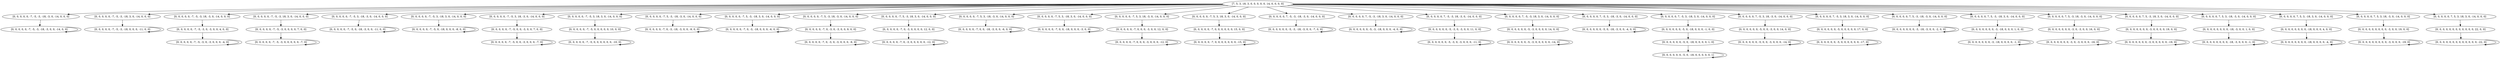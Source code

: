 digraph tree {
    "[7, 5, 3, 18, 3, 0, 0, 0, 0, 0, 14, 0, 0, 0, 0]";
    "[0, 0, 0, 0, 0, -7, -5, -3, -18, -3, 0, -14, 0, 0, 0]";
    "[0, 0, 0, 0, 0, -7, -5, -3, -18, -3, 0, 0, -14, 0, 0]";
    "[0, 0, 0, 0, 0, -7, -5, -3, -18, -3, 0, 0, -14, 0, 0]";
    "[0, 0, 0, 0, 0, -7, -5, -3, -18, 3, 0, -14, 0, 0, 0]";
    "[0, 0, 0, 0, 0, -7, -5, -3, -18, 0, 0, 0, -11, 0, 0]";
    "[0, 0, 0, 0, 0, -7, -5, -3, -18, 0, 0, 0, -11, 0, 0]";
    "[0, 0, 0, 0, 0, -7, -5, -3, 18, -3, 0, -14, 0, 0, 0]";
    "[0, 0, 0, 0, 0, -7, -5, -3, 0, -3, 0, 0, 4, 0, 0]";
    "[0, 0, 0, 0, 0, -7, -5, -3, 0, -3, 0, 0, 0, -4, 0]";
    "[0, 0, 0, 0, 0, -7, -5, -3, 0, -3, 0, 0, 0, -4, 0]";
    "[0, 0, 0, 0, 0, -7, -5, -3, 18, 3, 0, -14, 0, 0, 0]";
    "[0, 0, 0, 0, 0, -7, -5, -3, 0, 0, 0, 0, 7, 0, 0]";
    "[0, 0, 0, 0, 0, -7, -5, -3, 0, 0, 0, 0, 0, -7, 0]";
    "[0, 0, 0, 0, 0, -7, -5, -3, 0, 0, 0, 0, 0, -7, 0]";
    "[0, 0, 0, 0, 0, -7, -5, 3, -18, -3, 0, -14, 0, 0, 0]";
    "[0, 0, 0, 0, 0, -7, -5, 0, -18, -3, 0, 0, -11, 0, 0]";
    "[0, 0, 0, 0, 0, -7, -5, 0, -18, -3, 0, 0, -11, 0, 0]";
    "[0, 0, 0, 0, 0, -7, -5, 3, -18, 3, 0, -14, 0, 0, 0]";
    "[0, 0, 0, 0, 0, -7, -5, 0, -18, 0, 0, 0, -8, 0, 0]";
    "[0, 0, 0, 0, 0, -7, -5, 0, -18, 0, 0, 0, -8, 0, 0]";
    "[0, 0, 0, 0, 0, -7, -5, 3, 18, -3, 0, -14, 0, 0, 0]";
    "[0, 0, 0, 0, 0, -7, -5, 0, 0, -3, 0, 0, 7, 0, 0]";
    "[0, 0, 0, 0, 0, -7, -5, 0, 0, -3, 0, 0, 0, -7, 0]";
    "[0, 0, 0, 0, 0, -7, -5, 0, 0, -3, 0, 0, 0, -7, 0]";
    "[0, 0, 0, 0, 0, -7, -5, 3, 18, 3, 0, -14, 0, 0, 0]";
    "[0, 0, 0, 0, 0, -7, -5, 0, 0, 0, 0, 0, 10, 0, 0]";
    "[0, 0, 0, 0, 0, -7, -5, 0, 0, 0, 0, 0, 0, -10, 0]";
    "[0, 0, 0, 0, 0, -7, -5, 0, 0, 0, 0, 0, 0, -10, 0]";
    "[0, 0, 0, 0, 0, -7, 5, -3, -18, -3, 0, -14, 0, 0, 0]";
    "[0, 0, 0, 0, 0, -7, 0, -3, -18, -3, 0, 0, -9, 0, 0]";
    "[0, 0, 0, 0, 0, -7, 0, -3, -18, -3, 0, 0, -9, 0, 0]";
    "[0, 0, 0, 0, 0, -7, 5, -3, -18, 3, 0, -14, 0, 0, 0]";
    "[0, 0, 0, 0, 0, -7, 0, -3, -18, 0, 0, 0, -6, 0, 0]";
    "[0, 0, 0, 0, 0, -7, 0, -3, -18, 0, 0, 0, -6, 0, 0]";
    "[0, 0, 0, 0, 0, -7, 5, -3, 18, -3, 0, -14, 0, 0, 0]";
    "[0, 0, 0, 0, 0, -7, 0, -3, 0, -3, 0, 0, 9, 0, 0]";
    "[0, 0, 0, 0, 0, -7, 0, -3, 0, -3, 0, 0, 0, -9, 0]";
    "[0, 0, 0, 0, 0, -7, 0, -3, 0, -3, 0, 0, 0, -9, 0]";
    "[0, 0, 0, 0, 0, -7, 5, -3, 18, 3, 0, -14, 0, 0, 0]";
    "[0, 0, 0, 0, 0, -7, 0, -3, 0, 0, 0, 0, 12, 0, 0]";
    "[0, 0, 0, 0, 0, -7, 0, -3, 0, 0, 0, 0, 0, -12, 0]";
    "[0, 0, 0, 0, 0, -7, 0, -3, 0, 0, 0, 0, 0, -12, 0]";
    "[0, 0, 0, 0, 0, -7, 5, 3, -18, -3, 0, -14, 0, 0, 0]";
    "[0, 0, 0, 0, 0, -7, 0, 0, -18, -3, 0, 0, -6, 0, 0]";
    "[0, 0, 0, 0, 0, -7, 0, 0, -18, -3, 0, 0, -6, 0, 0]";
    "[0, 0, 0, 0, 0, -7, 5, 3, -18, 3, 0, -14, 0, 0, 0]";
    "[0, 0, 0, 0, 0, -7, 0, 0, -18, 0, 0, 0, -3, 0, 0]";
    "[0, 0, 0, 0, 0, -7, 0, 0, -18, 0, 0, 0, -3, 0, 0]";
    "[0, 0, 0, 0, 0, -7, 5, 3, 18, -3, 0, -14, 0, 0, 0]";
    "[0, 0, 0, 0, 0, -7, 0, 0, 0, -3, 0, 0, 12, 0, 0]";
    "[0, 0, 0, 0, 0, -7, 0, 0, 0, -3, 0, 0, 0, -12, 0]";
    "[0, 0, 0, 0, 0, -7, 0, 0, 0, -3, 0, 0, 0, -12, 0]";
    "[0, 0, 0, 0, 0, -7, 5, 3, 18, 3, 0, -14, 0, 0, 0]";
    "[0, 0, 0, 0, 0, -7, 0, 0, 0, 0, 0, 0, 15, 0, 0]";
    "[0, 0, 0, 0, 0, -7, 0, 0, 0, 0, 0, 0, 0, -15, 0]";
    "[0, 0, 0, 0, 0, -7, 0, 0, 0, 0, 0, 0, 0, -15, 0]";
    "[0, 0, 0, 0, 0, 7, -5, -3, -18, -3, 0, -14, 0, 0, 0]";
    "[0, 0, 0, 0, 0, 0, -5, -3, -18, -3, 0, 0, -7, 0, 0]";
    "[0, 0, 0, 0, 0, 0, -5, -3, -18, -3, 0, 0, -7, 0, 0]";
    "[0, 0, 0, 0, 0, 7, -5, -3, -18, 3, 0, -14, 0, 0, 0]";
    "[0, 0, 0, 0, 0, 0, -5, -3, -18, 0, 0, 0, -4, 0, 0]";
    "[0, 0, 0, 0, 0, 0, -5, -3, -18, 0, 0, 0, -4, 0, 0]";
    "[0, 0, 0, 0, 0, 7, -5, -3, 18, -3, 0, -14, 0, 0, 0]";
    "[0, 0, 0, 0, 0, 0, -5, -3, 0, -3, 0, 0, 11, 0, 0]";
    "[0, 0, 0, 0, 0, 0, -5, -3, 0, -3, 0, 0, 0, -11, 0]";
    "[0, 0, 0, 0, 0, 0, -5, -3, 0, -3, 0, 0, 0, -11, 0]";
    "[0, 0, 0, 0, 0, 7, -5, -3, 18, 3, 0, -14, 0, 0, 0]";
    "[0, 0, 0, 0, 0, 0, -5, -3, 0, 0, 0, 0, 14, 0, 0]";
    "[0, 0, 0, 0, 0, 0, -5, -3, 0, 0, 0, 0, 0, -14, 0]";
    "[0, 0, 0, 0, 0, 0, -5, -3, 0, 0, 0, 0, 0, -14, 0]";
    "[0, 0, 0, 0, 0, 7, -5, 3, -18, -3, 0, -14, 0, 0, 0]";
    "[0, 0, 0, 0, 0, 0, -5, 0, -18, -3, 0, 0, -4, 0, 0]";
    "[0, 0, 0, 0, 0, 0, -5, 0, -18, -3, 0, 0, -4, 0, 0]";
    "[0, 0, 0, 0, 0, 7, -5, 3, -18, 3, 0, -14, 0, 0, 0]";
    "[0, 0, 0, 0, 0, 0, -5, 0, -18, 0, 0, 0, -1, 0, 0]";
    "[0, 0, 0, 0, 0, 0, -5, 0, -18, 0, 0, 0, 0, 1, 0]";
    "[0, 0, 0, 0, 0, 0, -5, 0, -18, 0, 0, 0, 0, 0, 1]";
    "[0, 0, 0, 0, 0, 0, -5, 0, -18, 0, 0, 0, 0, 0, 1]";
    "[0, 0, 0, 0, 0, 7, -5, 3, 18, -3, 0, -14, 0, 0, 0]";
    "[0, 0, 0, 0, 0, 0, -5, 0, 0, -3, 0, 0, 14, 0, 0]";
    "[0, 0, 0, 0, 0, 0, -5, 0, 0, -3, 0, 0, 0, -14, 0]";
    "[0, 0, 0, 0, 0, 0, -5, 0, 0, -3, 0, 0, 0, -14, 0]";
    "[0, 0, 0, 0, 0, 7, -5, 3, 18, 3, 0, -14, 0, 0, 0]";
    "[0, 0, 0, 0, 0, 0, -5, 0, 0, 0, 0, 0, 17, 0, 0]";
    "[0, 0, 0, 0, 0, 0, -5, 0, 0, 0, 0, 0, 0, -17, 0]";
    "[0, 0, 0, 0, 0, 0, -5, 0, 0, 0, 0, 0, 0, -17, 0]";
    "[0, 0, 0, 0, 0, 7, 5, -3, -18, -3, 0, -14, 0, 0, 0]";
    "[0, 0, 0, 0, 0, 0, 0, -3, -18, -3, 0, 0, -2, 0, 0]";
    "[0, 0, 0, 0, 0, 0, 0, -3, -18, -3, 0, 0, -2, 0, 0]";
    "[0, 0, 0, 0, 0, 7, 5, -3, -18, 3, 0, -14, 0, 0, 0]";
    "[0, 0, 0, 0, 0, 0, 0, -3, -18, 0, 0, 0, 1, 0, 0]";
    "[0, 0, 0, 0, 0, 0, 0, -3, -18, 0, 0, 0, 0, -1, 0]";
    "[0, 0, 0, 0, 0, 0, 0, -3, -18, 0, 0, 0, 0, -1, 0]";
    "[0, 0, 0, 0, 0, 7, 5, -3, 18, -3, 0, -14, 0, 0, 0]";
    "[0, 0, 0, 0, 0, 0, 0, -3, 0, -3, 0, 0, 16, 0, 0]";
    "[0, 0, 0, 0, 0, 0, 0, -3, 0, -3, 0, 0, 0, -16, 0]";
    "[0, 0, 0, 0, 0, 0, 0, -3, 0, -3, 0, 0, 0, -16, 0]";
    "[0, 0, 0, 0, 0, 7, 5, -3, 18, 3, 0, -14, 0, 0, 0]";
    "[0, 0, 0, 0, 0, 0, 0, -3, 0, 0, 0, 0, 19, 0, 0]";
    "[0, 0, 0, 0, 0, 0, 0, -3, 0, 0, 0, 0, 0, -19, 0]";
    "[0, 0, 0, 0, 0, 0, 0, -3, 0, 0, 0, 0, 0, -19, 0]";
    "[0, 0, 0, 0, 0, 7, 5, 3, -18, -3, 0, -14, 0, 0, 0]";
    "[0, 0, 0, 0, 0, 0, 0, 0, -18, -3, 0, 0, 1, 0, 0]";
    "[0, 0, 0, 0, 0, 0, 0, 0, -18, -3, 0, 0, 0, -1, 0]";
    "[0, 0, 0, 0, 0, 0, 0, 0, -18, -3, 0, 0, 0, -1, 0]";
    "[0, 0, 0, 0, 0, 7, 5, 3, -18, 3, 0, -14, 0, 0, 0]";
    "[0, 0, 0, 0, 0, 0, 0, 0, -18, 0, 0, 0, 4, 0, 0]";
    "[0, 0, 0, 0, 0, 0, 0, 0, -18, 0, 0, 0, 0, -4, 0]";
    "[0, 0, 0, 0, 0, 0, 0, 0, -18, 0, 0, 0, 0, -4, 0]";
    "[0, 0, 0, 0, 0, 7, 5, 3, 18, -3, 0, -14, 0, 0, 0]";
    "[0, 0, 0, 0, 0, 0, 0, 0, 0, -3, 0, 0, 19, 0, 0]";
    "[0, 0, 0, 0, 0, 0, 0, 0, 0, -3, 0, 0, 0, -19, 0]";
    "[0, 0, 0, 0, 0, 0, 0, 0, 0, -3, 0, 0, 0, -19, 0]";
    "[0, 0, 0, 0, 0, 7, 5, 3, 18, 3, 0, -14, 0, 0, 0]";
    "[0, 0, 0, 0, 0, 0, 0, 0, 0, 0, 0, 0, 22, 0, 0]";
    "[0, 0, 0, 0, 0, 0, 0, 0, 0, 0, 0, 0, 0, -22, 0]";
    "[0, 0, 0, 0, 0, 0, 0, 0, 0, 0, 0, 0, 0, -22, 0]";
    "[7, 5, 3, 18, 3, 0, 0, 0, 0, 0, 14, 0, 0, 0, 0]" -> "[0, 0, 0, 0, 0, -7, -5, -3, -18, -3, 0, -14, 0, 0, 0]";
    "[7, 5, 3, 18, 3, 0, 0, 0, 0, 0, 14, 0, 0, 0, 0]" -> "[0, 0, 0, 0, 0, -7, -5, -3, -18, 3, 0, -14, 0, 0, 0]";
    "[7, 5, 3, 18, 3, 0, 0, 0, 0, 0, 14, 0, 0, 0, 0]" -> "[0, 0, 0, 0, 0, -7, -5, -3, 18, -3, 0, -14, 0, 0, 0]";
    "[7, 5, 3, 18, 3, 0, 0, 0, 0, 0, 14, 0, 0, 0, 0]" -> "[0, 0, 0, 0, 0, -7, -5, -3, 18, 3, 0, -14, 0, 0, 0]";
    "[7, 5, 3, 18, 3, 0, 0, 0, 0, 0, 14, 0, 0, 0, 0]" -> "[0, 0, 0, 0, 0, -7, -5, 3, -18, -3, 0, -14, 0, 0, 0]";
    "[7, 5, 3, 18, 3, 0, 0, 0, 0, 0, 14, 0, 0, 0, 0]" -> "[0, 0, 0, 0, 0, -7, -5, 3, -18, 3, 0, -14, 0, 0, 0]";
    "[7, 5, 3, 18, 3, 0, 0, 0, 0, 0, 14, 0, 0, 0, 0]" -> "[0, 0, 0, 0, 0, -7, -5, 3, 18, -3, 0, -14, 0, 0, 0]";
    "[7, 5, 3, 18, 3, 0, 0, 0, 0, 0, 14, 0, 0, 0, 0]" -> "[0, 0, 0, 0, 0, -7, -5, 3, 18, 3, 0, -14, 0, 0, 0]";
    "[7, 5, 3, 18, 3, 0, 0, 0, 0, 0, 14, 0, 0, 0, 0]" -> "[0, 0, 0, 0, 0, -7, 5, -3, -18, -3, 0, -14, 0, 0, 0]";
    "[7, 5, 3, 18, 3, 0, 0, 0, 0, 0, 14, 0, 0, 0, 0]" -> "[0, 0, 0, 0, 0, -7, 5, -3, -18, 3, 0, -14, 0, 0, 0]";
    "[7, 5, 3, 18, 3, 0, 0, 0, 0, 0, 14, 0, 0, 0, 0]" -> "[0, 0, 0, 0, 0, -7, 5, -3, 18, -3, 0, -14, 0, 0, 0]";
    "[7, 5, 3, 18, 3, 0, 0, 0, 0, 0, 14, 0, 0, 0, 0]" -> "[0, 0, 0, 0, 0, -7, 5, -3, 18, 3, 0, -14, 0, 0, 0]";
    "[7, 5, 3, 18, 3, 0, 0, 0, 0, 0, 14, 0, 0, 0, 0]" -> "[0, 0, 0, 0, 0, -7, 5, 3, -18, -3, 0, -14, 0, 0, 0]";
    "[7, 5, 3, 18, 3, 0, 0, 0, 0, 0, 14, 0, 0, 0, 0]" -> "[0, 0, 0, 0, 0, -7, 5, 3, -18, 3, 0, -14, 0, 0, 0]";
    "[7, 5, 3, 18, 3, 0, 0, 0, 0, 0, 14, 0, 0, 0, 0]" -> "[0, 0, 0, 0, 0, -7, 5, 3, 18, -3, 0, -14, 0, 0, 0]";
    "[7, 5, 3, 18, 3, 0, 0, 0, 0, 0, 14, 0, 0, 0, 0]" -> "[0, 0, 0, 0, 0, -7, 5, 3, 18, 3, 0, -14, 0, 0, 0]";
    "[7, 5, 3, 18, 3, 0, 0, 0, 0, 0, 14, 0, 0, 0, 0]" -> "[0, 0, 0, 0, 0, 7, -5, -3, -18, -3, 0, -14, 0, 0, 0]";
    "[7, 5, 3, 18, 3, 0, 0, 0, 0, 0, 14, 0, 0, 0, 0]" -> "[0, 0, 0, 0, 0, 7, -5, -3, -18, 3, 0, -14, 0, 0, 0]";
    "[7, 5, 3, 18, 3, 0, 0, 0, 0, 0, 14, 0, 0, 0, 0]" -> "[0, 0, 0, 0, 0, 7, -5, -3, 18, -3, 0, -14, 0, 0, 0]";
    "[7, 5, 3, 18, 3, 0, 0, 0, 0, 0, 14, 0, 0, 0, 0]" -> "[0, 0, 0, 0, 0, 7, -5, -3, 18, 3, 0, -14, 0, 0, 0]";
    "[7, 5, 3, 18, 3, 0, 0, 0, 0, 0, 14, 0, 0, 0, 0]" -> "[0, 0, 0, 0, 0, 7, -5, 3, -18, -3, 0, -14, 0, 0, 0]";
    "[7, 5, 3, 18, 3, 0, 0, 0, 0, 0, 14, 0, 0, 0, 0]" -> "[0, 0, 0, 0, 0, 7, -5, 3, -18, 3, 0, -14, 0, 0, 0]";
    "[7, 5, 3, 18, 3, 0, 0, 0, 0, 0, 14, 0, 0, 0, 0]" -> "[0, 0, 0, 0, 0, 7, -5, 3, 18, -3, 0, -14, 0, 0, 0]";
    "[7, 5, 3, 18, 3, 0, 0, 0, 0, 0, 14, 0, 0, 0, 0]" -> "[0, 0, 0, 0, 0, 7, -5, 3, 18, 3, 0, -14, 0, 0, 0]";
    "[7, 5, 3, 18, 3, 0, 0, 0, 0, 0, 14, 0, 0, 0, 0]" -> "[0, 0, 0, 0, 0, 7, 5, -3, -18, -3, 0, -14, 0, 0, 0]";
    "[7, 5, 3, 18, 3, 0, 0, 0, 0, 0, 14, 0, 0, 0, 0]" -> "[0, 0, 0, 0, 0, 7, 5, -3, -18, 3, 0, -14, 0, 0, 0]";
    "[7, 5, 3, 18, 3, 0, 0, 0, 0, 0, 14, 0, 0, 0, 0]" -> "[0, 0, 0, 0, 0, 7, 5, -3, 18, -3, 0, -14, 0, 0, 0]";
    "[7, 5, 3, 18, 3, 0, 0, 0, 0, 0, 14, 0, 0, 0, 0]" -> "[0, 0, 0, 0, 0, 7, 5, -3, 18, 3, 0, -14, 0, 0, 0]";
    "[7, 5, 3, 18, 3, 0, 0, 0, 0, 0, 14, 0, 0, 0, 0]" -> "[0, 0, 0, 0, 0, 7, 5, 3, -18, -3, 0, -14, 0, 0, 0]";
    "[7, 5, 3, 18, 3, 0, 0, 0, 0, 0, 14, 0, 0, 0, 0]" -> "[0, 0, 0, 0, 0, 7, 5, 3, -18, 3, 0, -14, 0, 0, 0]";
    "[7, 5, 3, 18, 3, 0, 0, 0, 0, 0, 14, 0, 0, 0, 0]" -> "[0, 0, 0, 0, 0, 7, 5, 3, 18, -3, 0, -14, 0, 0, 0]";
    "[7, 5, 3, 18, 3, 0, 0, 0, 0, 0, 14, 0, 0, 0, 0]" -> "[0, 0, 0, 0, 0, 7, 5, 3, 18, 3, 0, -14, 0, 0, 0]";
    "[0, 0, 0, 0, 0, -7, -5, -3, -18, -3, 0, -14, 0, 0, 0]" -> "[0, 0, 0, 0, 0, -7, -5, -3, -18, -3, 0, 0, -14, 0, 0]";
    "[0, 0, 0, 0, 0, -7, -5, -3, -18, -3, 0, 0, -14, 0, 0]" -> "[0, 0, 0, 0, 0, -7, -5, -3, -18, -3, 0, 0, -14, 0, 0]";
    "[0, 0, 0, 0, 0, -7, -5, -3, -18, 3, 0, -14, 0, 0, 0]" -> "[0, 0, 0, 0, 0, -7, -5, -3, -18, 0, 0, 0, -11, 0, 0]";
    "[0, 0, 0, 0, 0, -7, -5, -3, -18, 0, 0, 0, -11, 0, 0]" -> "[0, 0, 0, 0, 0, -7, -5, -3, -18, 0, 0, 0, -11, 0, 0]";
    "[0, 0, 0, 0, 0, -7, -5, -3, 18, -3, 0, -14, 0, 0, 0]" -> "[0, 0, 0, 0, 0, -7, -5, -3, 0, -3, 0, 0, 4, 0, 0]";
    "[0, 0, 0, 0, 0, -7, -5, -3, 0, -3, 0, 0, 4, 0, 0]" -> "[0, 0, 0, 0, 0, -7, -5, -3, 0, -3, 0, 0, 0, -4, 0]";
    "[0, 0, 0, 0, 0, -7, -5, -3, 0, -3, 0, 0, 0, -4, 0]" -> "[0, 0, 0, 0, 0, -7, -5, -3, 0, -3, 0, 0, 0, -4, 0]";
    "[0, 0, 0, 0, 0, -7, -5, -3, 18, 3, 0, -14, 0, 0, 0]" -> "[0, 0, 0, 0, 0, -7, -5, -3, 0, 0, 0, 0, 7, 0, 0]";
    "[0, 0, 0, 0, 0, -7, -5, -3, 0, 0, 0, 0, 7, 0, 0]" -> "[0, 0, 0, 0, 0, -7, -5, -3, 0, 0, 0, 0, 0, -7, 0]";
    "[0, 0, 0, 0, 0, -7, -5, -3, 0, 0, 0, 0, 0, -7, 0]" -> "[0, 0, 0, 0, 0, -7, -5, -3, 0, 0, 0, 0, 0, -7, 0]";
    "[0, 0, 0, 0, 0, -7, -5, 3, -18, -3, 0, -14, 0, 0, 0]" -> "[0, 0, 0, 0, 0, -7, -5, 0, -18, -3, 0, 0, -11, 0, 0]";
    "[0, 0, 0, 0, 0, -7, -5, 0, -18, -3, 0, 0, -11, 0, 0]" -> "[0, 0, 0, 0, 0, -7, -5, 0, -18, -3, 0, 0, -11, 0, 0]";
    "[0, 0, 0, 0, 0, -7, -5, 3, -18, 3, 0, -14, 0, 0, 0]" -> "[0, 0, 0, 0, 0, -7, -5, 0, -18, 0, 0, 0, -8, 0, 0]";
    "[0, 0, 0, 0, 0, -7, -5, 0, -18, 0, 0, 0, -8, 0, 0]" -> "[0, 0, 0, 0, 0, -7, -5, 0, -18, 0, 0, 0, -8, 0, 0]";
    "[0, 0, 0, 0, 0, -7, -5, 3, 18, -3, 0, -14, 0, 0, 0]" -> "[0, 0, 0, 0, 0, -7, -5, 0, 0, -3, 0, 0, 7, 0, 0]";
    "[0, 0, 0, 0, 0, -7, -5, 0, 0, -3, 0, 0, 7, 0, 0]" -> "[0, 0, 0, 0, 0, -7, -5, 0, 0, -3, 0, 0, 0, -7, 0]";
    "[0, 0, 0, 0, 0, -7, -5, 0, 0, -3, 0, 0, 0, -7, 0]" -> "[0, 0, 0, 0, 0, -7, -5, 0, 0, -3, 0, 0, 0, -7, 0]";
    "[0, 0, 0, 0, 0, -7, -5, 3, 18, 3, 0, -14, 0, 0, 0]" -> "[0, 0, 0, 0, 0, -7, -5, 0, 0, 0, 0, 0, 10, 0, 0]";
    "[0, 0, 0, 0, 0, -7, -5, 0, 0, 0, 0, 0, 10, 0, 0]" -> "[0, 0, 0, 0, 0, -7, -5, 0, 0, 0, 0, 0, 0, -10, 0]";
    "[0, 0, 0, 0, 0, -7, -5, 0, 0, 0, 0, 0, 0, -10, 0]" -> "[0, 0, 0, 0, 0, -7, -5, 0, 0, 0, 0, 0, 0, -10, 0]";
    "[0, 0, 0, 0, 0, -7, 5, -3, -18, -3, 0, -14, 0, 0, 0]" -> "[0, 0, 0, 0, 0, -7, 0, -3, -18, -3, 0, 0, -9, 0, 0]";
    "[0, 0, 0, 0, 0, -7, 0, -3, -18, -3, 0, 0, -9, 0, 0]" -> "[0, 0, 0, 0, 0, -7, 0, -3, -18, -3, 0, 0, -9, 0, 0]";
    "[0, 0, 0, 0, 0, -7, 5, -3, -18, 3, 0, -14, 0, 0, 0]" -> "[0, 0, 0, 0, 0, -7, 0, -3, -18, 0, 0, 0, -6, 0, 0]";
    "[0, 0, 0, 0, 0, -7, 0, -3, -18, 0, 0, 0, -6, 0, 0]" -> "[0, 0, 0, 0, 0, -7, 0, -3, -18, 0, 0, 0, -6, 0, 0]";
    "[0, 0, 0, 0, 0, -7, 5, -3, 18, -3, 0, -14, 0, 0, 0]" -> "[0, 0, 0, 0, 0, -7, 0, -3, 0, -3, 0, 0, 9, 0, 0]";
    "[0, 0, 0, 0, 0, -7, 0, -3, 0, -3, 0, 0, 9, 0, 0]" -> "[0, 0, 0, 0, 0, -7, 0, -3, 0, -3, 0, 0, 0, -9, 0]";
    "[0, 0, 0, 0, 0, -7, 0, -3, 0, -3, 0, 0, 0, -9, 0]" -> "[0, 0, 0, 0, 0, -7, 0, -3, 0, -3, 0, 0, 0, -9, 0]";
    "[0, 0, 0, 0, 0, -7, 5, -3, 18, 3, 0, -14, 0, 0, 0]" -> "[0, 0, 0, 0, 0, -7, 0, -3, 0, 0, 0, 0, 12, 0, 0]";
    "[0, 0, 0, 0, 0, -7, 0, -3, 0, 0, 0, 0, 12, 0, 0]" -> "[0, 0, 0, 0, 0, -7, 0, -3, 0, 0, 0, 0, 0, -12, 0]";
    "[0, 0, 0, 0, 0, -7, 0, -3, 0, 0, 0, 0, 0, -12, 0]" -> "[0, 0, 0, 0, 0, -7, 0, -3, 0, 0, 0, 0, 0, -12, 0]";
    "[0, 0, 0, 0, 0, -7, 5, 3, -18, -3, 0, -14, 0, 0, 0]" -> "[0, 0, 0, 0, 0, -7, 0, 0, -18, -3, 0, 0, -6, 0, 0]";
    "[0, 0, 0, 0, 0, -7, 0, 0, -18, -3, 0, 0, -6, 0, 0]" -> "[0, 0, 0, 0, 0, -7, 0, 0, -18, -3, 0, 0, -6, 0, 0]";
    "[0, 0, 0, 0, 0, -7, 5, 3, -18, 3, 0, -14, 0, 0, 0]" -> "[0, 0, 0, 0, 0, -7, 0, 0, -18, 0, 0, 0, -3, 0, 0]";
    "[0, 0, 0, 0, 0, -7, 0, 0, -18, 0, 0, 0, -3, 0, 0]" -> "[0, 0, 0, 0, 0, -7, 0, 0, -18, 0, 0, 0, -3, 0, 0]";
    "[0, 0, 0, 0, 0, -7, 5, 3, 18, -3, 0, -14, 0, 0, 0]" -> "[0, 0, 0, 0, 0, -7, 0, 0, 0, -3, 0, 0, 12, 0, 0]";
    "[0, 0, 0, 0, 0, -7, 0, 0, 0, -3, 0, 0, 12, 0, 0]" -> "[0, 0, 0, 0, 0, -7, 0, 0, 0, -3, 0, 0, 0, -12, 0]";
    "[0, 0, 0, 0, 0, -7, 0, 0, 0, -3, 0, 0, 0, -12, 0]" -> "[0, 0, 0, 0, 0, -7, 0, 0, 0, -3, 0, 0, 0, -12, 0]";
    "[0, 0, 0, 0, 0, -7, 5, 3, 18, 3, 0, -14, 0, 0, 0]" -> "[0, 0, 0, 0, 0, -7, 0, 0, 0, 0, 0, 0, 15, 0, 0]";
    "[0, 0, 0, 0, 0, -7, 0, 0, 0, 0, 0, 0, 15, 0, 0]" -> "[0, 0, 0, 0, 0, -7, 0, 0, 0, 0, 0, 0, 0, -15, 0]";
    "[0, 0, 0, 0, 0, -7, 0, 0, 0, 0, 0, 0, 0, -15, 0]" -> "[0, 0, 0, 0, 0, -7, 0, 0, 0, 0, 0, 0, 0, -15, 0]";
    "[0, 0, 0, 0, 0, 7, -5, -3, -18, -3, 0, -14, 0, 0, 0]" -> "[0, 0, 0, 0, 0, 0, -5, -3, -18, -3, 0, 0, -7, 0, 0]";
    "[0, 0, 0, 0, 0, 0, -5, -3, -18, -3, 0, 0, -7, 0, 0]" -> "[0, 0, 0, 0, 0, 0, -5, -3, -18, -3, 0, 0, -7, 0, 0]";
    "[0, 0, 0, 0, 0, 7, -5, -3, -18, 3, 0, -14, 0, 0, 0]" -> "[0, 0, 0, 0, 0, 0, -5, -3, -18, 0, 0, 0, -4, 0, 0]";
    "[0, 0, 0, 0, 0, 0, -5, -3, -18, 0, 0, 0, -4, 0, 0]" -> "[0, 0, 0, 0, 0, 0, -5, -3, -18, 0, 0, 0, -4, 0, 0]";
    "[0, 0, 0, 0, 0, 7, -5, -3, 18, -3, 0, -14, 0, 0, 0]" -> "[0, 0, 0, 0, 0, 0, -5, -3, 0, -3, 0, 0, 11, 0, 0]";
    "[0, 0, 0, 0, 0, 0, -5, -3, 0, -3, 0, 0, 11, 0, 0]" -> "[0, 0, 0, 0, 0, 0, -5, -3, 0, -3, 0, 0, 0, -11, 0]";
    "[0, 0, 0, 0, 0, 0, -5, -3, 0, -3, 0, 0, 0, -11, 0]" -> "[0, 0, 0, 0, 0, 0, -5, -3, 0, -3, 0, 0, 0, -11, 0]";
    "[0, 0, 0, 0, 0, 7, -5, -3, 18, 3, 0, -14, 0, 0, 0]" -> "[0, 0, 0, 0, 0, 0, -5, -3, 0, 0, 0, 0, 14, 0, 0]";
    "[0, 0, 0, 0, 0, 0, -5, -3, 0, 0, 0, 0, 14, 0, 0]" -> "[0, 0, 0, 0, 0, 0, -5, -3, 0, 0, 0, 0, 0, -14, 0]";
    "[0, 0, 0, 0, 0, 0, -5, -3, 0, 0, 0, 0, 0, -14, 0]" -> "[0, 0, 0, 0, 0, 0, -5, -3, 0, 0, 0, 0, 0, -14, 0]";
    "[0, 0, 0, 0, 0, 7, -5, 3, -18, -3, 0, -14, 0, 0, 0]" -> "[0, 0, 0, 0, 0, 0, -5, 0, -18, -3, 0, 0, -4, 0, 0]";
    "[0, 0, 0, 0, 0, 0, -5, 0, -18, -3, 0, 0, -4, 0, 0]" -> "[0, 0, 0, 0, 0, 0, -5, 0, -18, -3, 0, 0, -4, 0, 0]";
    "[0, 0, 0, 0, 0, 7, -5, 3, -18, 3, 0, -14, 0, 0, 0]" -> "[0, 0, 0, 0, 0, 0, -5, 0, -18, 0, 0, 0, -1, 0, 0]";
    "[0, 0, 0, 0, 0, 0, -5, 0, -18, 0, 0, 0, -1, 0, 0]" -> "[0, 0, 0, 0, 0, 0, -5, 0, -18, 0, 0, 0, 0, 1, 0]";
    "[0, 0, 0, 0, 0, 0, -5, 0, -18, 0, 0, 0, 0, 1, 0]" -> "[0, 0, 0, 0, 0, 0, -5, 0, -18, 0, 0, 0, 0, 0, 1]";
    "[0, 0, 0, 0, 0, 0, -5, 0, -18, 0, 0, 0, 0, 0, 1]" -> "[0, 0, 0, 0, 0, 0, -5, 0, -18, 0, 0, 0, 0, 0, 1]";
    "[0, 0, 0, 0, 0, 7, -5, 3, 18, -3, 0, -14, 0, 0, 0]" -> "[0, 0, 0, 0, 0, 0, -5, 0, 0, -3, 0, 0, 14, 0, 0]";
    "[0, 0, 0, 0, 0, 0, -5, 0, 0, -3, 0, 0, 14, 0, 0]" -> "[0, 0, 0, 0, 0, 0, -5, 0, 0, -3, 0, 0, 0, -14, 0]";
    "[0, 0, 0, 0, 0, 0, -5, 0, 0, -3, 0, 0, 0, -14, 0]" -> "[0, 0, 0, 0, 0, 0, -5, 0, 0, -3, 0, 0, 0, -14, 0]";
    "[0, 0, 0, 0, 0, 7, -5, 3, 18, 3, 0, -14, 0, 0, 0]" -> "[0, 0, 0, 0, 0, 0, -5, 0, 0, 0, 0, 0, 17, 0, 0]";
    "[0, 0, 0, 0, 0, 0, -5, 0, 0, 0, 0, 0, 17, 0, 0]" -> "[0, 0, 0, 0, 0, 0, -5, 0, 0, 0, 0, 0, 0, -17, 0]";
    "[0, 0, 0, 0, 0, 0, -5, 0, 0, 0, 0, 0, 0, -17, 0]" -> "[0, 0, 0, 0, 0, 0, -5, 0, 0, 0, 0, 0, 0, -17, 0]";
    "[0, 0, 0, 0, 0, 7, 5, -3, -18, -3, 0, -14, 0, 0, 0]" -> "[0, 0, 0, 0, 0, 0, 0, -3, -18, -3, 0, 0, -2, 0, 0]";
    "[0, 0, 0, 0, 0, 0, 0, -3, -18, -3, 0, 0, -2, 0, 0]" -> "[0, 0, 0, 0, 0, 0, 0, -3, -18, -3, 0, 0, -2, 0, 0]";
    "[0, 0, 0, 0, 0, 7, 5, -3, -18, 3, 0, -14, 0, 0, 0]" -> "[0, 0, 0, 0, 0, 0, 0, -3, -18, 0, 0, 0, 1, 0, 0]";
    "[0, 0, 0, 0, 0, 0, 0, -3, -18, 0, 0, 0, 1, 0, 0]" -> "[0, 0, 0, 0, 0, 0, 0, -3, -18, 0, 0, 0, 0, -1, 0]";
    "[0, 0, 0, 0, 0, 0, 0, -3, -18, 0, 0, 0, 0, -1, 0]" -> "[0, 0, 0, 0, 0, 0, 0, -3, -18, 0, 0, 0, 0, -1, 0]";
    "[0, 0, 0, 0, 0, 7, 5, -3, 18, -3, 0, -14, 0, 0, 0]" -> "[0, 0, 0, 0, 0, 0, 0, -3, 0, -3, 0, 0, 16, 0, 0]";
    "[0, 0, 0, 0, 0, 0, 0, -3, 0, -3, 0, 0, 16, 0, 0]" -> "[0, 0, 0, 0, 0, 0, 0, -3, 0, -3, 0, 0, 0, -16, 0]";
    "[0, 0, 0, 0, 0, 0, 0, -3, 0, -3, 0, 0, 0, -16, 0]" -> "[0, 0, 0, 0, 0, 0, 0, -3, 0, -3, 0, 0, 0, -16, 0]";
    "[0, 0, 0, 0, 0, 7, 5, -3, 18, 3, 0, -14, 0, 0, 0]" -> "[0, 0, 0, 0, 0, 0, 0, -3, 0, 0, 0, 0, 19, 0, 0]";
    "[0, 0, 0, 0, 0, 0, 0, -3, 0, 0, 0, 0, 19, 0, 0]" -> "[0, 0, 0, 0, 0, 0, 0, -3, 0, 0, 0, 0, 0, -19, 0]";
    "[0, 0, 0, 0, 0, 0, 0, -3, 0, 0, 0, 0, 0, -19, 0]" -> "[0, 0, 0, 0, 0, 0, 0, -3, 0, 0, 0, 0, 0, -19, 0]";
    "[0, 0, 0, 0, 0, 7, 5, 3, -18, -3, 0, -14, 0, 0, 0]" -> "[0, 0, 0, 0, 0, 0, 0, 0, -18, -3, 0, 0, 1, 0, 0]";
    "[0, 0, 0, 0, 0, 0, 0, 0, -18, -3, 0, 0, 1, 0, 0]" -> "[0, 0, 0, 0, 0, 0, 0, 0, -18, -3, 0, 0, 0, -1, 0]";
    "[0, 0, 0, 0, 0, 0, 0, 0, -18, -3, 0, 0, 0, -1, 0]" -> "[0, 0, 0, 0, 0, 0, 0, 0, -18, -3, 0, 0, 0, -1, 0]";
    "[0, 0, 0, 0, 0, 7, 5, 3, -18, 3, 0, -14, 0, 0, 0]" -> "[0, 0, 0, 0, 0, 0, 0, 0, -18, 0, 0, 0, 4, 0, 0]";
    "[0, 0, 0, 0, 0, 0, 0, 0, -18, 0, 0, 0, 4, 0, 0]" -> "[0, 0, 0, 0, 0, 0, 0, 0, -18, 0, 0, 0, 0, -4, 0]";
    "[0, 0, 0, 0, 0, 0, 0, 0, -18, 0, 0, 0, 0, -4, 0]" -> "[0, 0, 0, 0, 0, 0, 0, 0, -18, 0, 0, 0, 0, -4, 0]";
    "[0, 0, 0, 0, 0, 7, 5, 3, 18, -3, 0, -14, 0, 0, 0]" -> "[0, 0, 0, 0, 0, 0, 0, 0, 0, -3, 0, 0, 19, 0, 0]";
    "[0, 0, 0, 0, 0, 0, 0, 0, 0, -3, 0, 0, 19, 0, 0]" -> "[0, 0, 0, 0, 0, 0, 0, 0, 0, -3, 0, 0, 0, -19, 0]";
    "[0, 0, 0, 0, 0, 0, 0, 0, 0, -3, 0, 0, 0, -19, 0]" -> "[0, 0, 0, 0, 0, 0, 0, 0, 0, -3, 0, 0, 0, -19, 0]";
    "[0, 0, 0, 0, 0, 7, 5, 3, 18, 3, 0, -14, 0, 0, 0]" -> "[0, 0, 0, 0, 0, 0, 0, 0, 0, 0, 0, 0, 22, 0, 0]";
    "[0, 0, 0, 0, 0, 0, 0, 0, 0, 0, 0, 0, 22, 0, 0]" -> "[0, 0, 0, 0, 0, 0, 0, 0, 0, 0, 0, 0, 0, -22, 0]";
    "[0, 0, 0, 0, 0, 0, 0, 0, 0, 0, 0, 0, 0, -22, 0]" -> "[0, 0, 0, 0, 0, 0, 0, 0, 0, 0, 0, 0, 0, -22, 0]";
}
